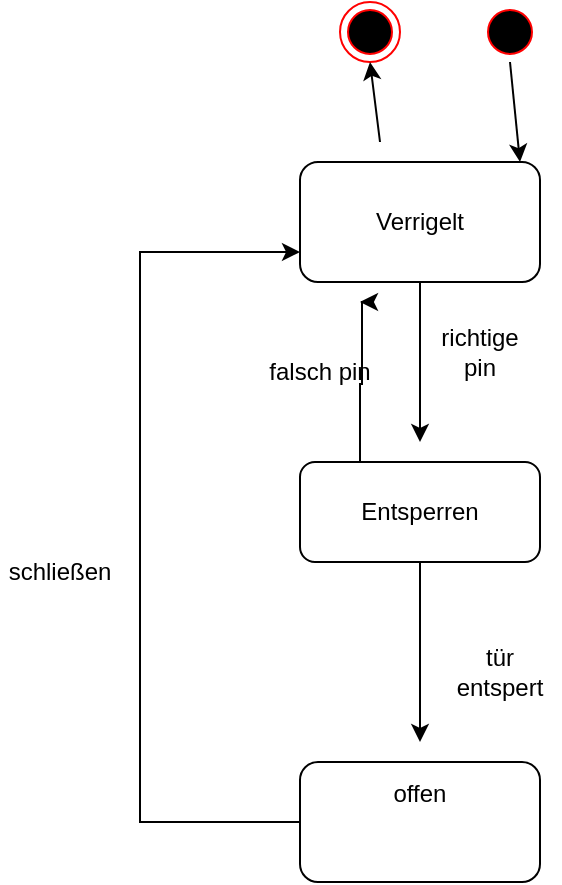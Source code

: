 <mxfile version="25.0.1">
  <diagram name="Seite-1" id="7QXTFXTlCHHpIe0RmJ88">
    <mxGraphModel grid="1" page="1" gridSize="10" guides="1" tooltips="1" connect="1" arrows="1" fold="1" pageScale="1" pageWidth="827" pageHeight="1169" math="0" shadow="0">
      <root>
        <mxCell id="0" />
        <mxCell id="1" parent="0" />
        <mxCell id="FI95JjiJLStWkL7jTkRr-3" value="" style="ellipse;html=1;shape=startState;fillColor=#000000;strokeColor=#ff0000;" vertex="1" parent="1">
          <mxGeometry x="340" y="30" width="30" height="30" as="geometry" />
        </mxCell>
        <mxCell id="FI95JjiJLStWkL7jTkRr-5" value="" style="ellipse;html=1;shape=endState;fillColor=#000000;strokeColor=#ff0000;" vertex="1" parent="1">
          <mxGeometry x="270" y="30" width="30" height="30" as="geometry" />
        </mxCell>
        <mxCell id="FI95JjiJLStWkL7jTkRr-30" style="edgeStyle=orthogonalEdgeStyle;rounded=0;orthogonalLoop=1;jettySize=auto;html=1;" edge="1" parent="1" source="FI95JjiJLStWkL7jTkRr-24">
          <mxGeometry relative="1" as="geometry">
            <mxPoint x="310" y="250" as="targetPoint" />
          </mxGeometry>
        </mxCell>
        <mxCell id="FI95JjiJLStWkL7jTkRr-24" value="Verrigelt" style="rounded=1;whiteSpace=wrap;html=1;" vertex="1" parent="1">
          <mxGeometry x="250" y="110" width="120" height="60" as="geometry" />
        </mxCell>
        <mxCell id="FI95JjiJLStWkL7jTkRr-25" value="" style="endArrow=classic;html=1;rounded=0;exitX=0.5;exitY=1;exitDx=0;exitDy=0;" edge="1" parent="1" source="FI95JjiJLStWkL7jTkRr-3">
          <mxGeometry width="50" height="50" relative="1" as="geometry">
            <mxPoint x="390" y="360" as="sourcePoint" />
            <mxPoint x="360" y="110" as="targetPoint" />
          </mxGeometry>
        </mxCell>
        <mxCell id="FI95JjiJLStWkL7jTkRr-27" value="" style="endArrow=classic;html=1;rounded=0;entryX=0.5;entryY=1;entryDx=0;entryDy=0;" edge="1" parent="1" target="FI95JjiJLStWkL7jTkRr-5">
          <mxGeometry width="50" height="50" relative="1" as="geometry">
            <mxPoint x="290" y="100" as="sourcePoint" />
            <mxPoint x="440" y="310" as="targetPoint" />
          </mxGeometry>
        </mxCell>
        <mxCell id="FI95JjiJLStWkL7jTkRr-31" style="edgeStyle=orthogonalEdgeStyle;rounded=0;orthogonalLoop=1;jettySize=auto;html=1;" edge="1" parent="1" source="FI95JjiJLStWkL7jTkRr-28">
          <mxGeometry relative="1" as="geometry">
            <mxPoint x="310" y="400" as="targetPoint" />
          </mxGeometry>
        </mxCell>
        <mxCell id="FI95JjiJLStWkL7jTkRr-34" style="edgeStyle=orthogonalEdgeStyle;rounded=0;orthogonalLoop=1;jettySize=auto;html=1;" edge="1" parent="1" source="FI95JjiJLStWkL7jTkRr-28">
          <mxGeometry relative="1" as="geometry">
            <mxPoint x="280" y="180" as="targetPoint" />
            <Array as="points">
              <mxPoint x="280" y="221" />
              <mxPoint x="281" y="221" />
            </Array>
          </mxGeometry>
        </mxCell>
        <mxCell id="FI95JjiJLStWkL7jTkRr-28" value="Entsperren" style="rounded=1;whiteSpace=wrap;html=1;" vertex="1" parent="1">
          <mxGeometry x="250" y="260" width="120" height="50" as="geometry" />
        </mxCell>
        <mxCell id="FI95JjiJLStWkL7jTkRr-32" style="edgeStyle=orthogonalEdgeStyle;rounded=0;orthogonalLoop=1;jettySize=auto;html=1;entryX=0;entryY=0.75;entryDx=0;entryDy=0;" edge="1" parent="1" source="FI95JjiJLStWkL7jTkRr-29" target="FI95JjiJLStWkL7jTkRr-24">
          <mxGeometry relative="1" as="geometry">
            <Array as="points">
              <mxPoint x="170" y="440" />
              <mxPoint x="170" y="155" />
            </Array>
          </mxGeometry>
        </mxCell>
        <mxCell id="FI95JjiJLStWkL7jTkRr-29" value="offen&lt;div&gt;&lt;br&gt;&lt;/div&gt;&lt;div&gt;&amp;nbsp;&lt;/div&gt;" style="rounded=1;whiteSpace=wrap;html=1;" vertex="1" parent="1">
          <mxGeometry x="250" y="410" width="120" height="60" as="geometry" />
        </mxCell>
        <mxCell id="FI95JjiJLStWkL7jTkRr-33" value="richtige pin" style="text;html=1;align=center;verticalAlign=middle;whiteSpace=wrap;rounded=0;" vertex="1" parent="1">
          <mxGeometry x="310" y="190" width="60" height="30" as="geometry" />
        </mxCell>
        <mxCell id="FI95JjiJLStWkL7jTkRr-35" value="falsch pin" style="text;html=1;align=center;verticalAlign=middle;whiteSpace=wrap;rounded=0;" vertex="1" parent="1">
          <mxGeometry x="230" y="200" width="60" height="30" as="geometry" />
        </mxCell>
        <mxCell id="FI95JjiJLStWkL7jTkRr-36" value="tür entspert" style="text;html=1;align=center;verticalAlign=middle;whiteSpace=wrap;rounded=0;" vertex="1" parent="1">
          <mxGeometry x="320" y="350" width="60" height="30" as="geometry" />
        </mxCell>
        <mxCell id="FI95JjiJLStWkL7jTkRr-37" value="schließen" style="text;html=1;align=center;verticalAlign=middle;whiteSpace=wrap;rounded=0;" vertex="1" parent="1">
          <mxGeometry x="100" y="300" width="60" height="30" as="geometry" />
        </mxCell>
      </root>
    </mxGraphModel>
  </diagram>
</mxfile>

